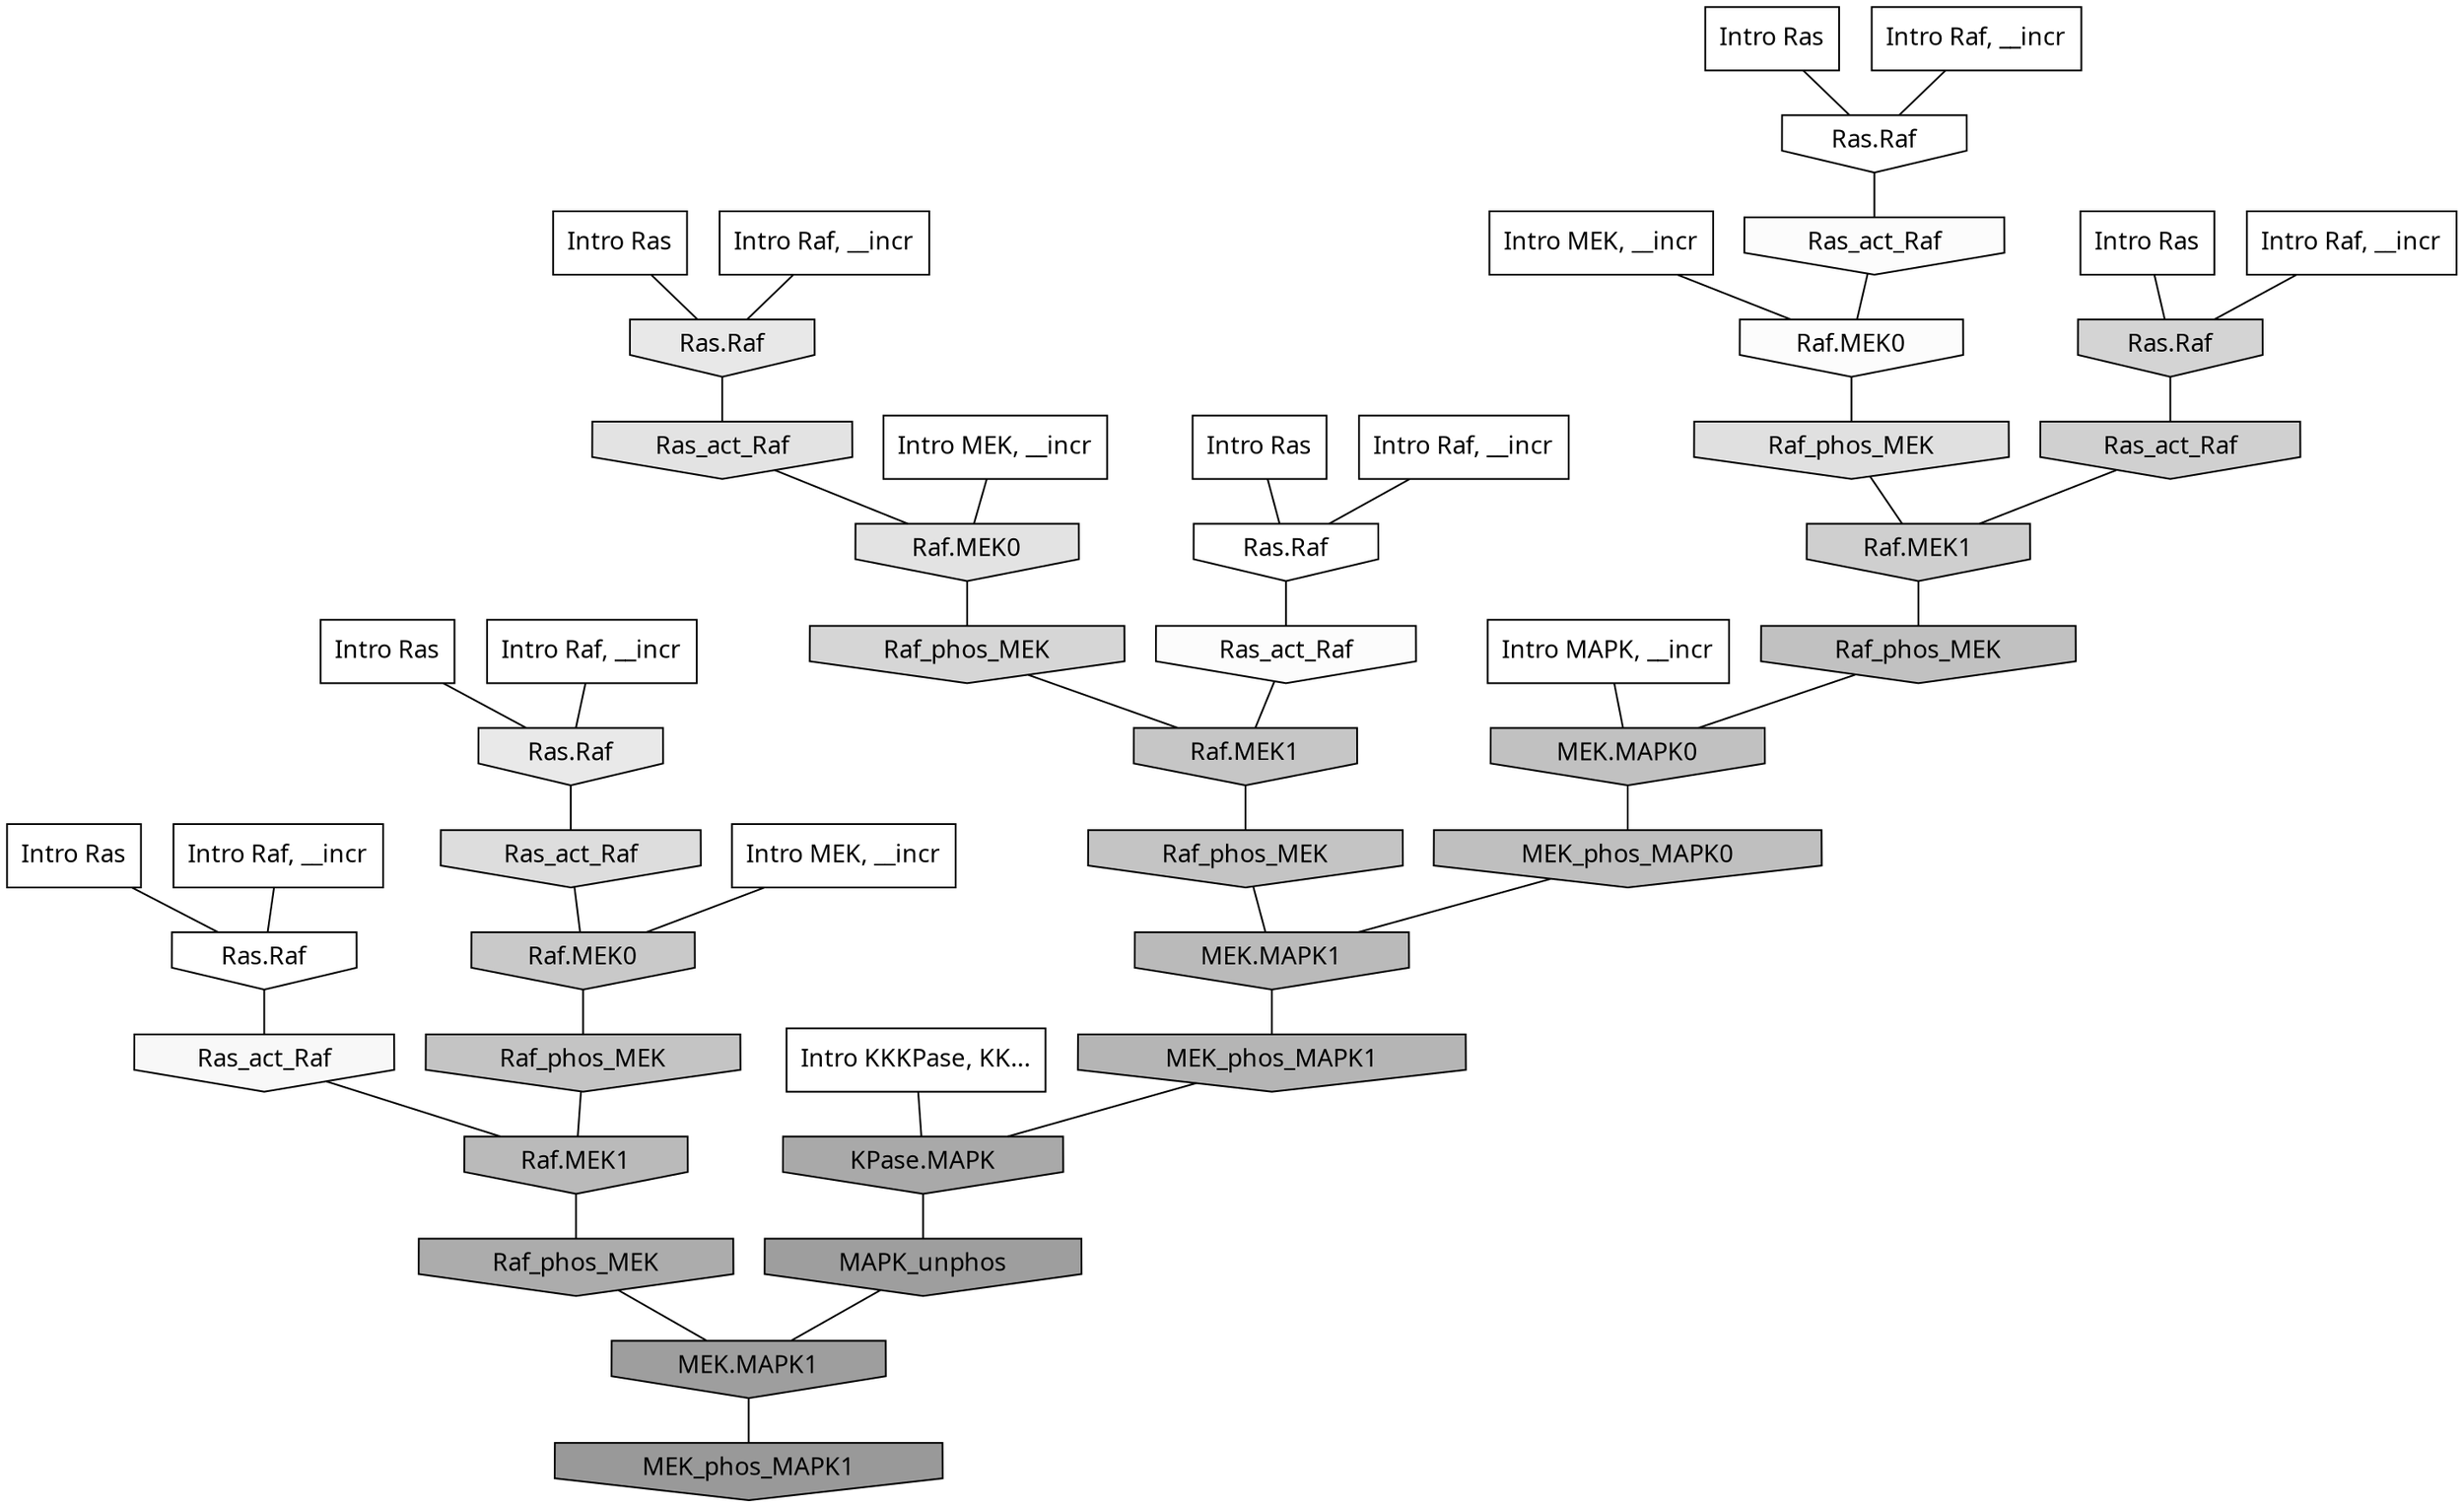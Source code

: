 digraph G{
  rankdir="TB";
  ranksep=0.30;
  node [fontname="CMU Serif"];
  edge [fontname="CMU Serif"];
  
  1 [label="Intro Ras", shape=rectangle, style=filled, fillcolor="0.000 0.000 1.000"]
  
  19 [label="Intro Ras", shape=rectangle, style=filled, fillcolor="0.000 0.000 1.000"]
  
  24 [label="Intro Ras", shape=rectangle, style=filled, fillcolor="0.000 0.000 1.000"]
  
  36 [label="Intro Ras", shape=rectangle, style=filled, fillcolor="0.000 0.000 1.000"]
  
  46 [label="Intro Ras", shape=rectangle, style=filled, fillcolor="0.000 0.000 1.000"]
  
  49 [label="Intro Ras", shape=rectangle, style=filled, fillcolor="0.000 0.000 1.000"]
  
  112 [label="Intro Raf, __incr", shape=rectangle, style=filled, fillcolor="0.000 0.000 1.000"]
  
  141 [label="Intro Raf, __incr", shape=rectangle, style=filled, fillcolor="0.000 0.000 1.000"]
  
  277 [label="Intro Raf, __incr", shape=rectangle, style=filled, fillcolor="0.000 0.000 1.000"]
  
  310 [label="Intro Raf, __incr", shape=rectangle, style=filled, fillcolor="0.000 0.000 1.000"]
  
  371 [label="Intro Raf, __incr", shape=rectangle, style=filled, fillcolor="0.000 0.000 1.000"]
  
  911 [label="Intro Raf, __incr", shape=rectangle, style=filled, fillcolor="0.000 0.000 1.000"]
  
  1223 [label="Intro MEK, __incr", shape=rectangle, style=filled, fillcolor="0.000 0.000 1.000"]
  
  1489 [label="Intro MEK, __incr", shape=rectangle, style=filled, fillcolor="0.000 0.000 1.000"]
  
  1968 [label="Intro MEK, __incr", shape=rectangle, style=filled, fillcolor="0.000 0.000 1.000"]
  
  3015 [label="Intro MAPK, __incr", shape=rectangle, style=filled, fillcolor="0.000 0.000 1.000"]
  
  3187 [label="Intro KKKPase, KK...", shape=rectangle, style=filled, fillcolor="0.000 0.000 1.000"]
  
  3251 [label="Ras.Raf", shape=invhouse, style=filled, fillcolor="0.000 0.000 1.000"]
  
  3256 [label="Ras.Raf", shape=invhouse, style=filled, fillcolor="0.000 0.000 1.000"]
  
  3262 [label="Ras.Raf", shape=invhouse, style=filled, fillcolor="0.000 0.000 1.000"]
  
  3404 [label="Ras_act_Raf", shape=invhouse, style=filled, fillcolor="0.000 0.000 0.987"]
  
  3416 [label="Ras_act_Raf", shape=invhouse, style=filled, fillcolor="0.000 0.000 0.986"]
  
  3418 [label="Raf.MEK0", shape=invhouse, style=filled, fillcolor="0.000 0.000 0.986"]
  
  3519 [label="Ras_act_Raf", shape=invhouse, style=filled, fillcolor="0.000 0.000 0.970"]
  
  4353 [label="Ras.Raf", shape=invhouse, style=filled, fillcolor="0.000 0.000 0.911"]
  
  4371 [label="Ras.Raf", shape=invhouse, style=filled, fillcolor="0.000 0.000 0.910"]
  
  4756 [label="Ras_act_Raf", shape=invhouse, style=filled, fillcolor="0.000 0.000 0.889"]
  
  4759 [label="Raf.MEK0", shape=invhouse, style=filled, fillcolor="0.000 0.000 0.889"]
  
  4981 [label="Raf_phos_MEK", shape=invhouse, style=filled, fillcolor="0.000 0.000 0.876"]
  
  5147 [label="Ras_act_Raf", shape=invhouse, style=filled, fillcolor="0.000 0.000 0.867"]
  
  5749 [label="Raf_phos_MEK", shape=invhouse, style=filled, fillcolor="0.000 0.000 0.836"]
  
  5869 [label="Ras.Raf", shape=invhouse, style=filled, fillcolor="0.000 0.000 0.832"]
  
  6215 [label="Ras_act_Raf", shape=invhouse, style=filled, fillcolor="0.000 0.000 0.815"]
  
  6304 [label="Raf.MEK1", shape=invhouse, style=filled, fillcolor="0.000 0.000 0.812"]
  
  6996 [label="Raf.MEK0", shape=invhouse, style=filled, fillcolor="0.000 0.000 0.788"]
  
  7455 [label="Raf.MEK1", shape=invhouse, style=filled, fillcolor="0.000 0.000 0.775"]
  
  7702 [label="Raf_phos_MEK", shape=invhouse, style=filled, fillcolor="0.000 0.000 0.768"]
  
  7705 [label="Raf_phos_MEK", shape=invhouse, style=filled, fillcolor="0.000 0.000 0.768"]
  
  8202 [label="Raf_phos_MEK", shape=invhouse, style=filled, fillcolor="0.000 0.000 0.755"]
  
  8205 [label="MEK.MAPK0", shape=invhouse, style=filled, fillcolor="0.000 0.000 0.755"]
  
  8375 [label="MEK_phos_MAPK0", shape=invhouse, style=filled, fillcolor="0.000 0.000 0.750"]
  
  9193 [label="MEK.MAPK1", shape=invhouse, style=filled, fillcolor="0.000 0.000 0.728"]
  
  9265 [label="Raf.MEK1", shape=invhouse, style=filled, fillcolor="0.000 0.000 0.727"]
  
  10186 [label="MEK_phos_MAPK1", shape=invhouse, style=filled, fillcolor="0.000 0.000 0.709"]
  
  12196 [label="Raf_phos_MEK", shape=invhouse, style=filled, fillcolor="0.000 0.000 0.675"]
  
  13113 [label="KPase.MAPK", shape=invhouse, style=filled, fillcolor="0.000 0.000 0.662"]
  
  16185 [label="MAPK_unphos", shape=invhouse, style=filled, fillcolor="0.000 0.000 0.618"]
  
  16186 [label="MEK.MAPK1", shape=invhouse, style=filled, fillcolor="0.000 0.000 0.618"]
  
  16978 [label="MEK_phos_MAPK1", shape=invhouse, style=filled, fillcolor="0.000 0.000 0.600"]
  
  
  16186 -> 16978 [dir=none, color="0.000 0.000 0.000"] 
  16185 -> 16186 [dir=none, color="0.000 0.000 0.000"] 
  13113 -> 16185 [dir=none, color="0.000 0.000 0.000"] 
  12196 -> 16186 [dir=none, color="0.000 0.000 0.000"] 
  10186 -> 13113 [dir=none, color="0.000 0.000 0.000"] 
  9265 -> 12196 [dir=none, color="0.000 0.000 0.000"] 
  9193 -> 10186 [dir=none, color="0.000 0.000 0.000"] 
  8375 -> 9193 [dir=none, color="0.000 0.000 0.000"] 
  8205 -> 8375 [dir=none, color="0.000 0.000 0.000"] 
  8202 -> 8205 [dir=none, color="0.000 0.000 0.000"] 
  7705 -> 9265 [dir=none, color="0.000 0.000 0.000"] 
  7702 -> 9193 [dir=none, color="0.000 0.000 0.000"] 
  7455 -> 7702 [dir=none, color="0.000 0.000 0.000"] 
  6996 -> 7705 [dir=none, color="0.000 0.000 0.000"] 
  6304 -> 8202 [dir=none, color="0.000 0.000 0.000"] 
  6215 -> 6304 [dir=none, color="0.000 0.000 0.000"] 
  5869 -> 6215 [dir=none, color="0.000 0.000 0.000"] 
  5749 -> 7455 [dir=none, color="0.000 0.000 0.000"] 
  5147 -> 6996 [dir=none, color="0.000 0.000 0.000"] 
  4981 -> 6304 [dir=none, color="0.000 0.000 0.000"] 
  4759 -> 5749 [dir=none, color="0.000 0.000 0.000"] 
  4756 -> 4759 [dir=none, color="0.000 0.000 0.000"] 
  4371 -> 4756 [dir=none, color="0.000 0.000 0.000"] 
  4353 -> 5147 [dir=none, color="0.000 0.000 0.000"] 
  3519 -> 9265 [dir=none, color="0.000 0.000 0.000"] 
  3418 -> 4981 [dir=none, color="0.000 0.000 0.000"] 
  3416 -> 3418 [dir=none, color="0.000 0.000 0.000"] 
  3404 -> 7455 [dir=none, color="0.000 0.000 0.000"] 
  3262 -> 3416 [dir=none, color="0.000 0.000 0.000"] 
  3256 -> 3404 [dir=none, color="0.000 0.000 0.000"] 
  3251 -> 3519 [dir=none, color="0.000 0.000 0.000"] 
  3187 -> 13113 [dir=none, color="0.000 0.000 0.000"] 
  3015 -> 8205 [dir=none, color="0.000 0.000 0.000"] 
  1968 -> 4759 [dir=none, color="0.000 0.000 0.000"] 
  1489 -> 6996 [dir=none, color="0.000 0.000 0.000"] 
  1223 -> 3418 [dir=none, color="0.000 0.000 0.000"] 
  911 -> 5869 [dir=none, color="0.000 0.000 0.000"] 
  371 -> 4371 [dir=none, color="0.000 0.000 0.000"] 
  310 -> 4353 [dir=none, color="0.000 0.000 0.000"] 
  277 -> 3256 [dir=none, color="0.000 0.000 0.000"] 
  141 -> 3251 [dir=none, color="0.000 0.000 0.000"] 
  112 -> 3262 [dir=none, color="0.000 0.000 0.000"] 
  49 -> 5869 [dir=none, color="0.000 0.000 0.000"] 
  46 -> 3251 [dir=none, color="0.000 0.000 0.000"] 
  36 -> 4353 [dir=none, color="0.000 0.000 0.000"] 
  24 -> 3256 [dir=none, color="0.000 0.000 0.000"] 
  19 -> 3262 [dir=none, color="0.000 0.000 0.000"] 
  1 -> 4371 [dir=none, color="0.000 0.000 0.000"] 
  
  }
